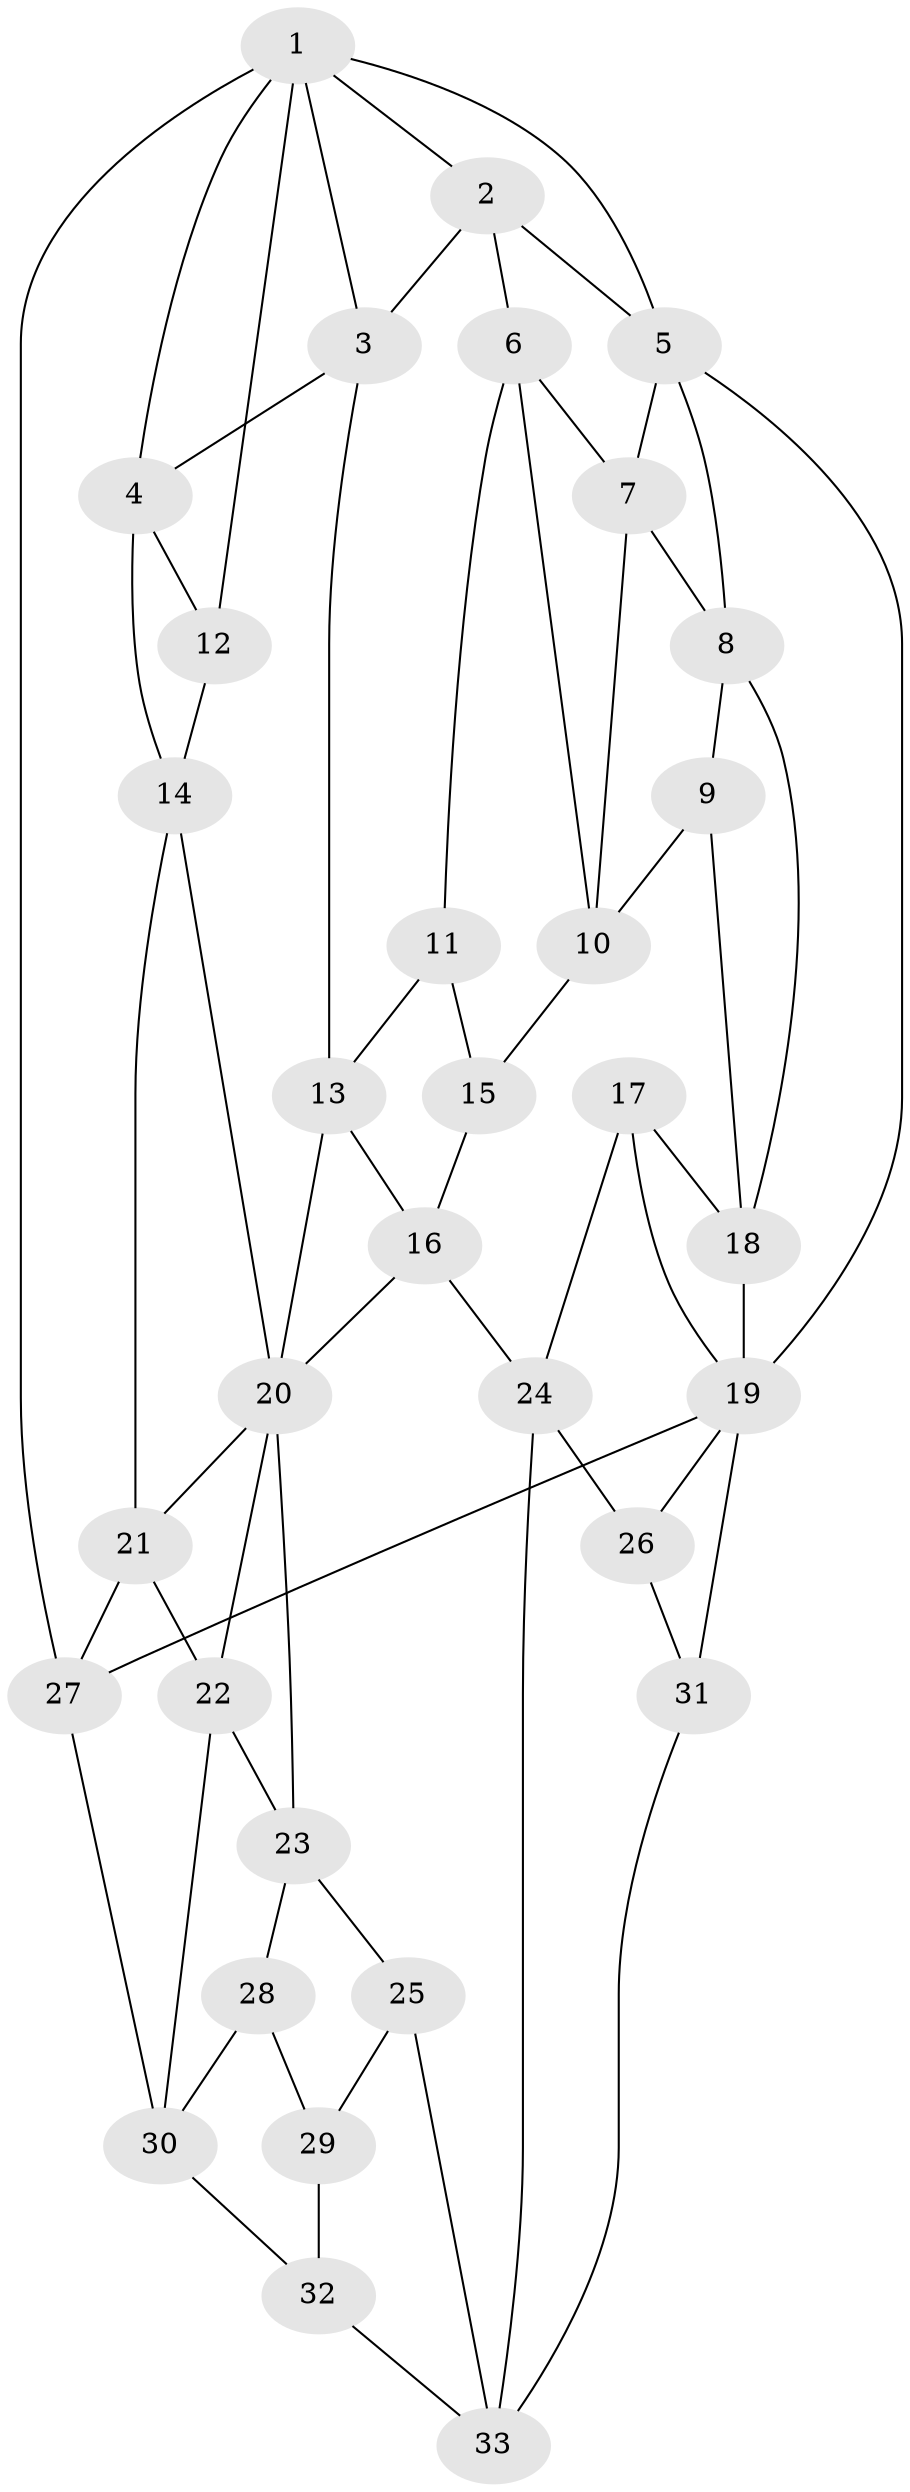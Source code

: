 // original degree distribution, {3: 0.03076923076923077, 6: 0.2153846153846154, 4: 0.26153846153846155, 5: 0.49230769230769234}
// Generated by graph-tools (version 1.1) at 2025/27/03/09/25 03:27:07]
// undirected, 33 vertices, 64 edges
graph export_dot {
graph [start="1"]
  node [color=gray90,style=filled];
  1;
  2;
  3;
  4;
  5;
  6;
  7;
  8;
  9;
  10;
  11;
  12;
  13;
  14;
  15;
  16;
  17;
  18;
  19;
  20;
  21;
  22;
  23;
  24;
  25;
  26;
  27;
  28;
  29;
  30;
  31;
  32;
  33;
  1 -- 2 [weight=1.0];
  1 -- 3 [weight=1.0];
  1 -- 4 [weight=1.0];
  1 -- 5 [weight=1.0];
  1 -- 12 [weight=1.0];
  1 -- 27 [weight=1.0];
  2 -- 3 [weight=1.0];
  2 -- 5 [weight=1.0];
  2 -- 6 [weight=1.0];
  3 -- 4 [weight=1.0];
  3 -- 13 [weight=1.0];
  4 -- 12 [weight=1.0];
  4 -- 14 [weight=1.0];
  5 -- 7 [weight=1.0];
  5 -- 8 [weight=1.0];
  5 -- 19 [weight=1.0];
  6 -- 7 [weight=1.0];
  6 -- 10 [weight=1.0];
  6 -- 11 [weight=1.0];
  7 -- 8 [weight=1.0];
  7 -- 10 [weight=1.0];
  8 -- 9 [weight=1.0];
  8 -- 18 [weight=1.0];
  9 -- 10 [weight=1.0];
  9 -- 18 [weight=1.0];
  10 -- 15 [weight=1.0];
  11 -- 13 [weight=1.0];
  11 -- 15 [weight=2.0];
  12 -- 14 [weight=1.0];
  13 -- 16 [weight=1.0];
  13 -- 20 [weight=1.0];
  14 -- 20 [weight=1.0];
  14 -- 21 [weight=1.0];
  15 -- 16 [weight=1.0];
  16 -- 20 [weight=1.0];
  16 -- 24 [weight=1.0];
  17 -- 18 [weight=1.0];
  17 -- 19 [weight=1.0];
  17 -- 24 [weight=1.0];
  18 -- 19 [weight=1.0];
  19 -- 26 [weight=1.0];
  19 -- 27 [weight=1.0];
  19 -- 31 [weight=2.0];
  20 -- 21 [weight=1.0];
  20 -- 22 [weight=1.0];
  20 -- 23 [weight=1.0];
  21 -- 22 [weight=1.0];
  21 -- 27 [weight=1.0];
  22 -- 23 [weight=1.0];
  22 -- 30 [weight=1.0];
  23 -- 25 [weight=1.0];
  23 -- 28 [weight=1.0];
  24 -- 26 [weight=1.0];
  24 -- 33 [weight=1.0];
  25 -- 29 [weight=1.0];
  25 -- 33 [weight=1.0];
  26 -- 31 [weight=1.0];
  27 -- 30 [weight=1.0];
  28 -- 29 [weight=1.0];
  28 -- 30 [weight=1.0];
  29 -- 32 [weight=2.0];
  30 -- 32 [weight=1.0];
  31 -- 33 [weight=1.0];
  32 -- 33 [weight=1.0];
}

